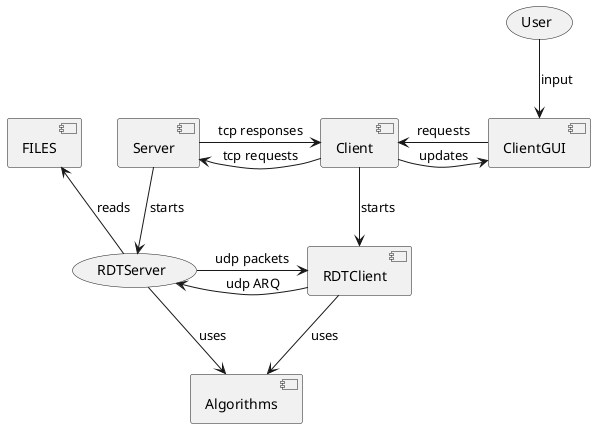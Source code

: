 @startuml

[Server] -r-> [Client] : tcp responses
[Client] -l-> [Server] : tcp requests

[Server] -d-> (RDTServer) : starts

[Client] -d-> [RDTClient] : starts
[RDTClient] -l-> [RDTServer] : udp ARQ
[RDTServer] -r-> [RDTClient] : udp packets

[ClientGUI] -l-> [Client] : requests
[Client] -r-> [ClientGUI] : updates
(User) -d-> [ClientGUI] : input

[RDTServer] -u-> [FILES] : reads
[RDTServer] -d-> [Algorithms] : uses
[RDTClient] -d-> [Algorithms] : uses
@enduml